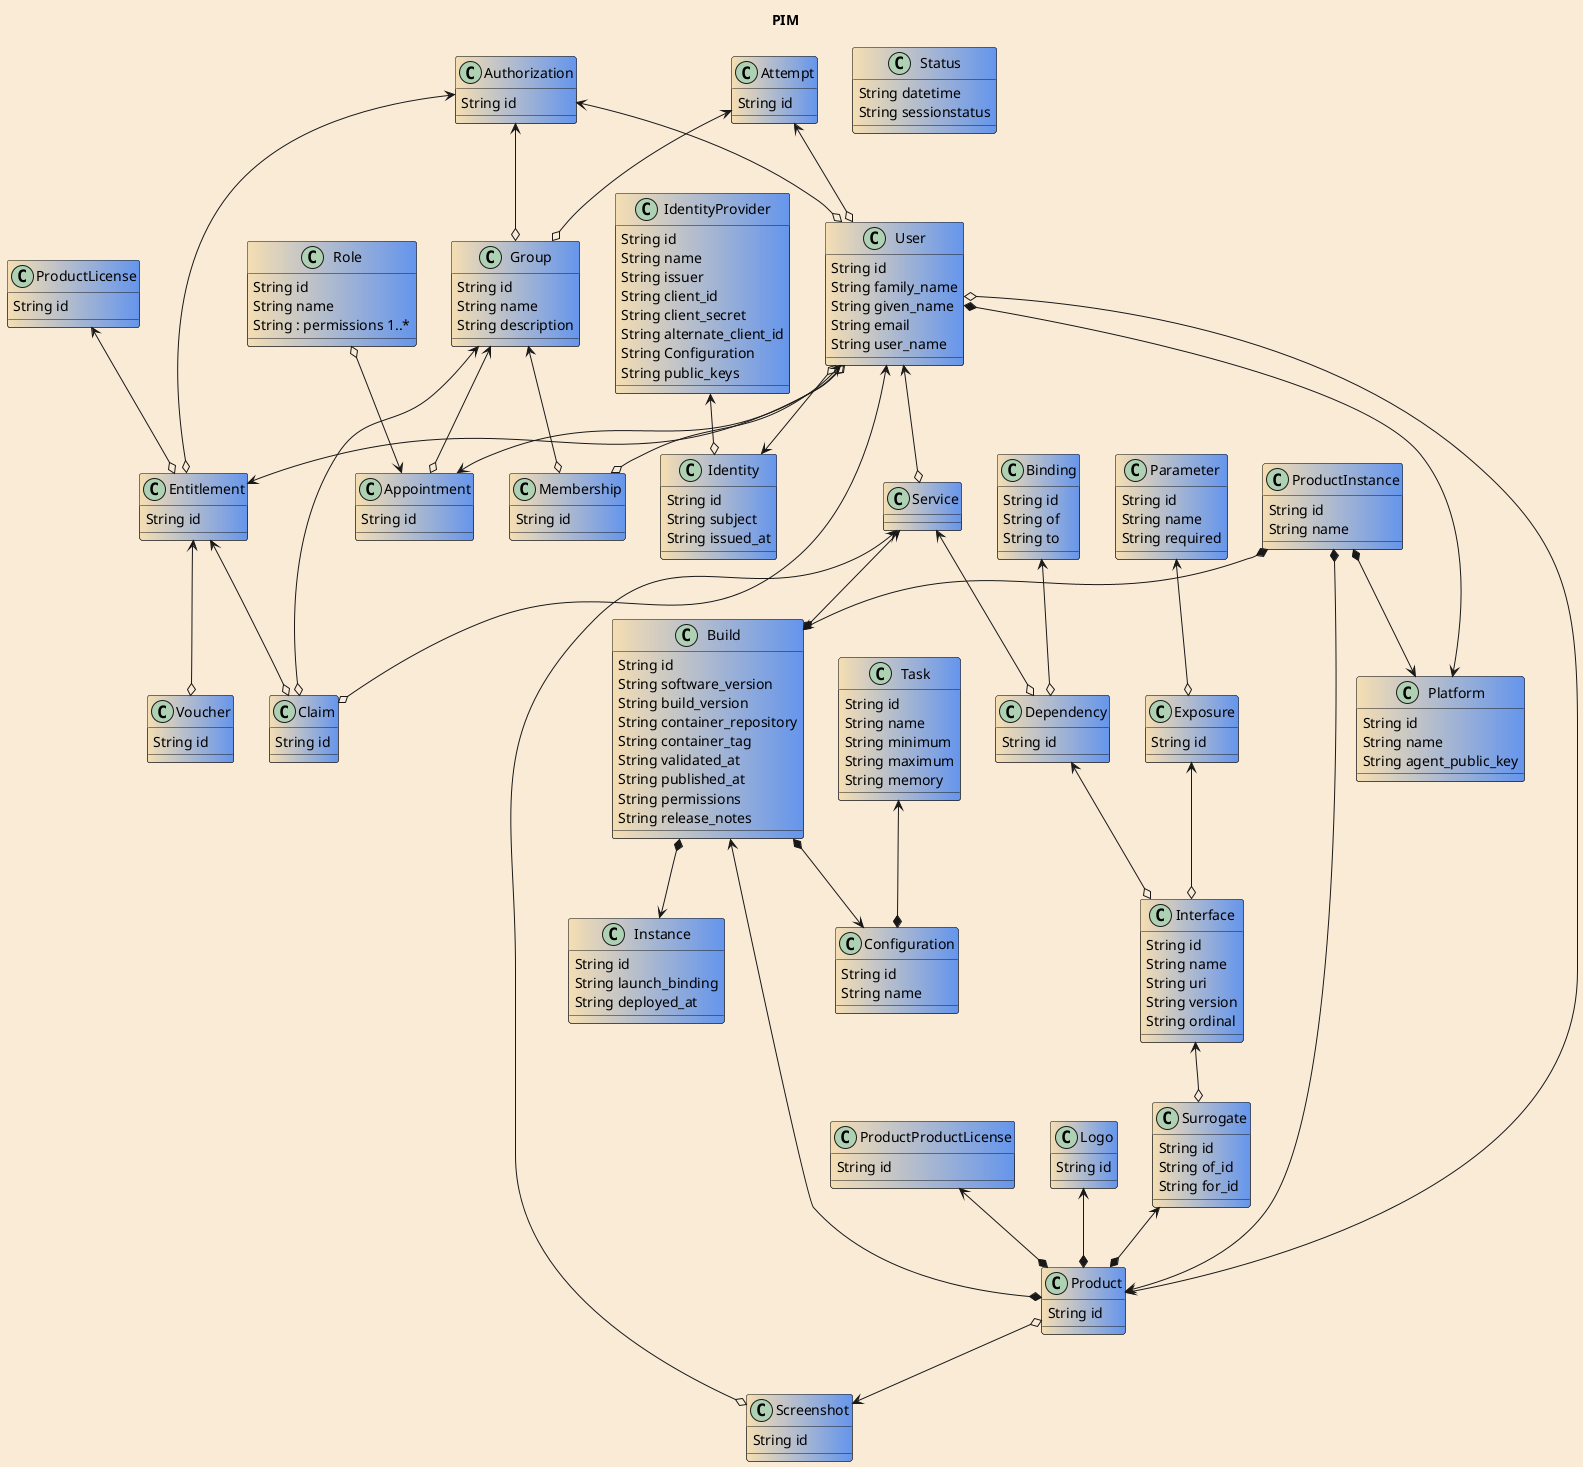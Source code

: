 @@startuml PIM
skinparam backgroundcolor AntiqueWhite
skinparam classBackgroundColor Wheat|CornflowerBlue



title "PIM"

class Group {
    String id
    String name
    String description

}
Group <--o Appointment


class Membership {
    String id

}
Group  <--o  Membership
User  <--o  Membership
 

class Appointment {
    String id

}
Role  o--> Appointment
User  o-->  Appointment
User o--> Entitlement


class IdentityProvider {
    String id
    String name
    String issuer
    String client_id
    String client_secret
    String alternate_client_id
    String Configuration
    String public_keys

}
IdentityProvider   <--o   Identity

class User {
    String id
    String family_name
    String given_name
    String email
    String user_name

}
User o--> Identity 

class Identity{
    String id
    String subject
    String issued_at

}

User  <--o  Service
Service <--* Build
class Platform {
    String id
    String name
    String agent_public_key
}
User  *-->  Platform

User  o-->  Product

class ProductInstance {
    String id
    String name
}
ProductInstance *--> Build
ProductInstance *--> Product
ProductInstance *--> Platform


 

class Role {
    String id
    String name
    String : permissions 1..* 
}

class Appointment

class ProductLicense {
    String id
    }

ProductLicense <--o Entitlement

class Product {
    String id
    }

class ProductProductLicense {
    String id
    }

class Logo {
    String id
    }


 
ProductProductLicense <--* Product
Build <--* Product
Surrogate <--* Product
Logo <--* Product

Product o--> Screenshot

class Screenshot{
    String id
    }
Service <--o Screenshot

class Build {
    String id
    String software_version
    String build_version
    String container_repository
    String container_tag
    String validated_at
    String published_at
    String permissions
    String release_notes
}

Build *-->  Configuration

class Dependency {
    String id  
}

Service <--o Dependency

class Parameter  {
    String id
    String name
    String required

  
}
Parameter <--o Exposure

class Configuration  {
    String id
    String name
  
}

class Task  {
    String id
    String name
    String minimum
    String maximum
    String memory
  
}
Task <--*  Configuration

class Instance 
 {
    String id
    String launch_binding
    String deployed_at

  
}
Build *-->  Instance

class Interface {
    String id
    String name
    String uri
    String version
    String ordinal

  
}
Interface <--o Surrogate
Exposure <--o Interface
Dependency <--o Interface

class Surrogate   {
    String id
    String of_id
    String for_id
  
}

class Entitlement  {
    String id
  
}
Entitlement <--o Claim
User <--o Claim
Group <--o Claim

class Claim {
    String id
  
}
Entitlement <--o Voucher
class Voucher  {
    String id
  
}

class Attempt {
    String id
  
}
Attempt <--o User
Attempt <--o Group


class Authorization   {
    String id
  
}
Authorization <--o User
Authorization <--o Group
Authorization <--o Entitlement

class Status {
    String datetime
    String sessionstatus
}

class Exposure  {
    String id
  
}

class Binding  {
    String id
    String of
    String to
  
}
Binding <--o Dependency


@@enduml

